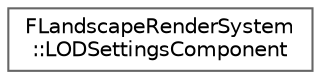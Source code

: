 digraph "Graphical Class Hierarchy"
{
 // INTERACTIVE_SVG=YES
 // LATEX_PDF_SIZE
  bgcolor="transparent";
  edge [fontname=Helvetica,fontsize=10,labelfontname=Helvetica,labelfontsize=10];
  node [fontname=Helvetica,fontsize=10,shape=box,height=0.2,width=0.4];
  rankdir="LR";
  Node0 [id="Node000000",label="FLandscapeRenderSystem\l::LODSettingsComponent",height=0.2,width=0.4,color="grey40", fillcolor="white", style="filled",URL="$db/d4b/structFLandscapeRenderSystem_1_1LODSettingsComponent.html",tooltip=" "];
}
